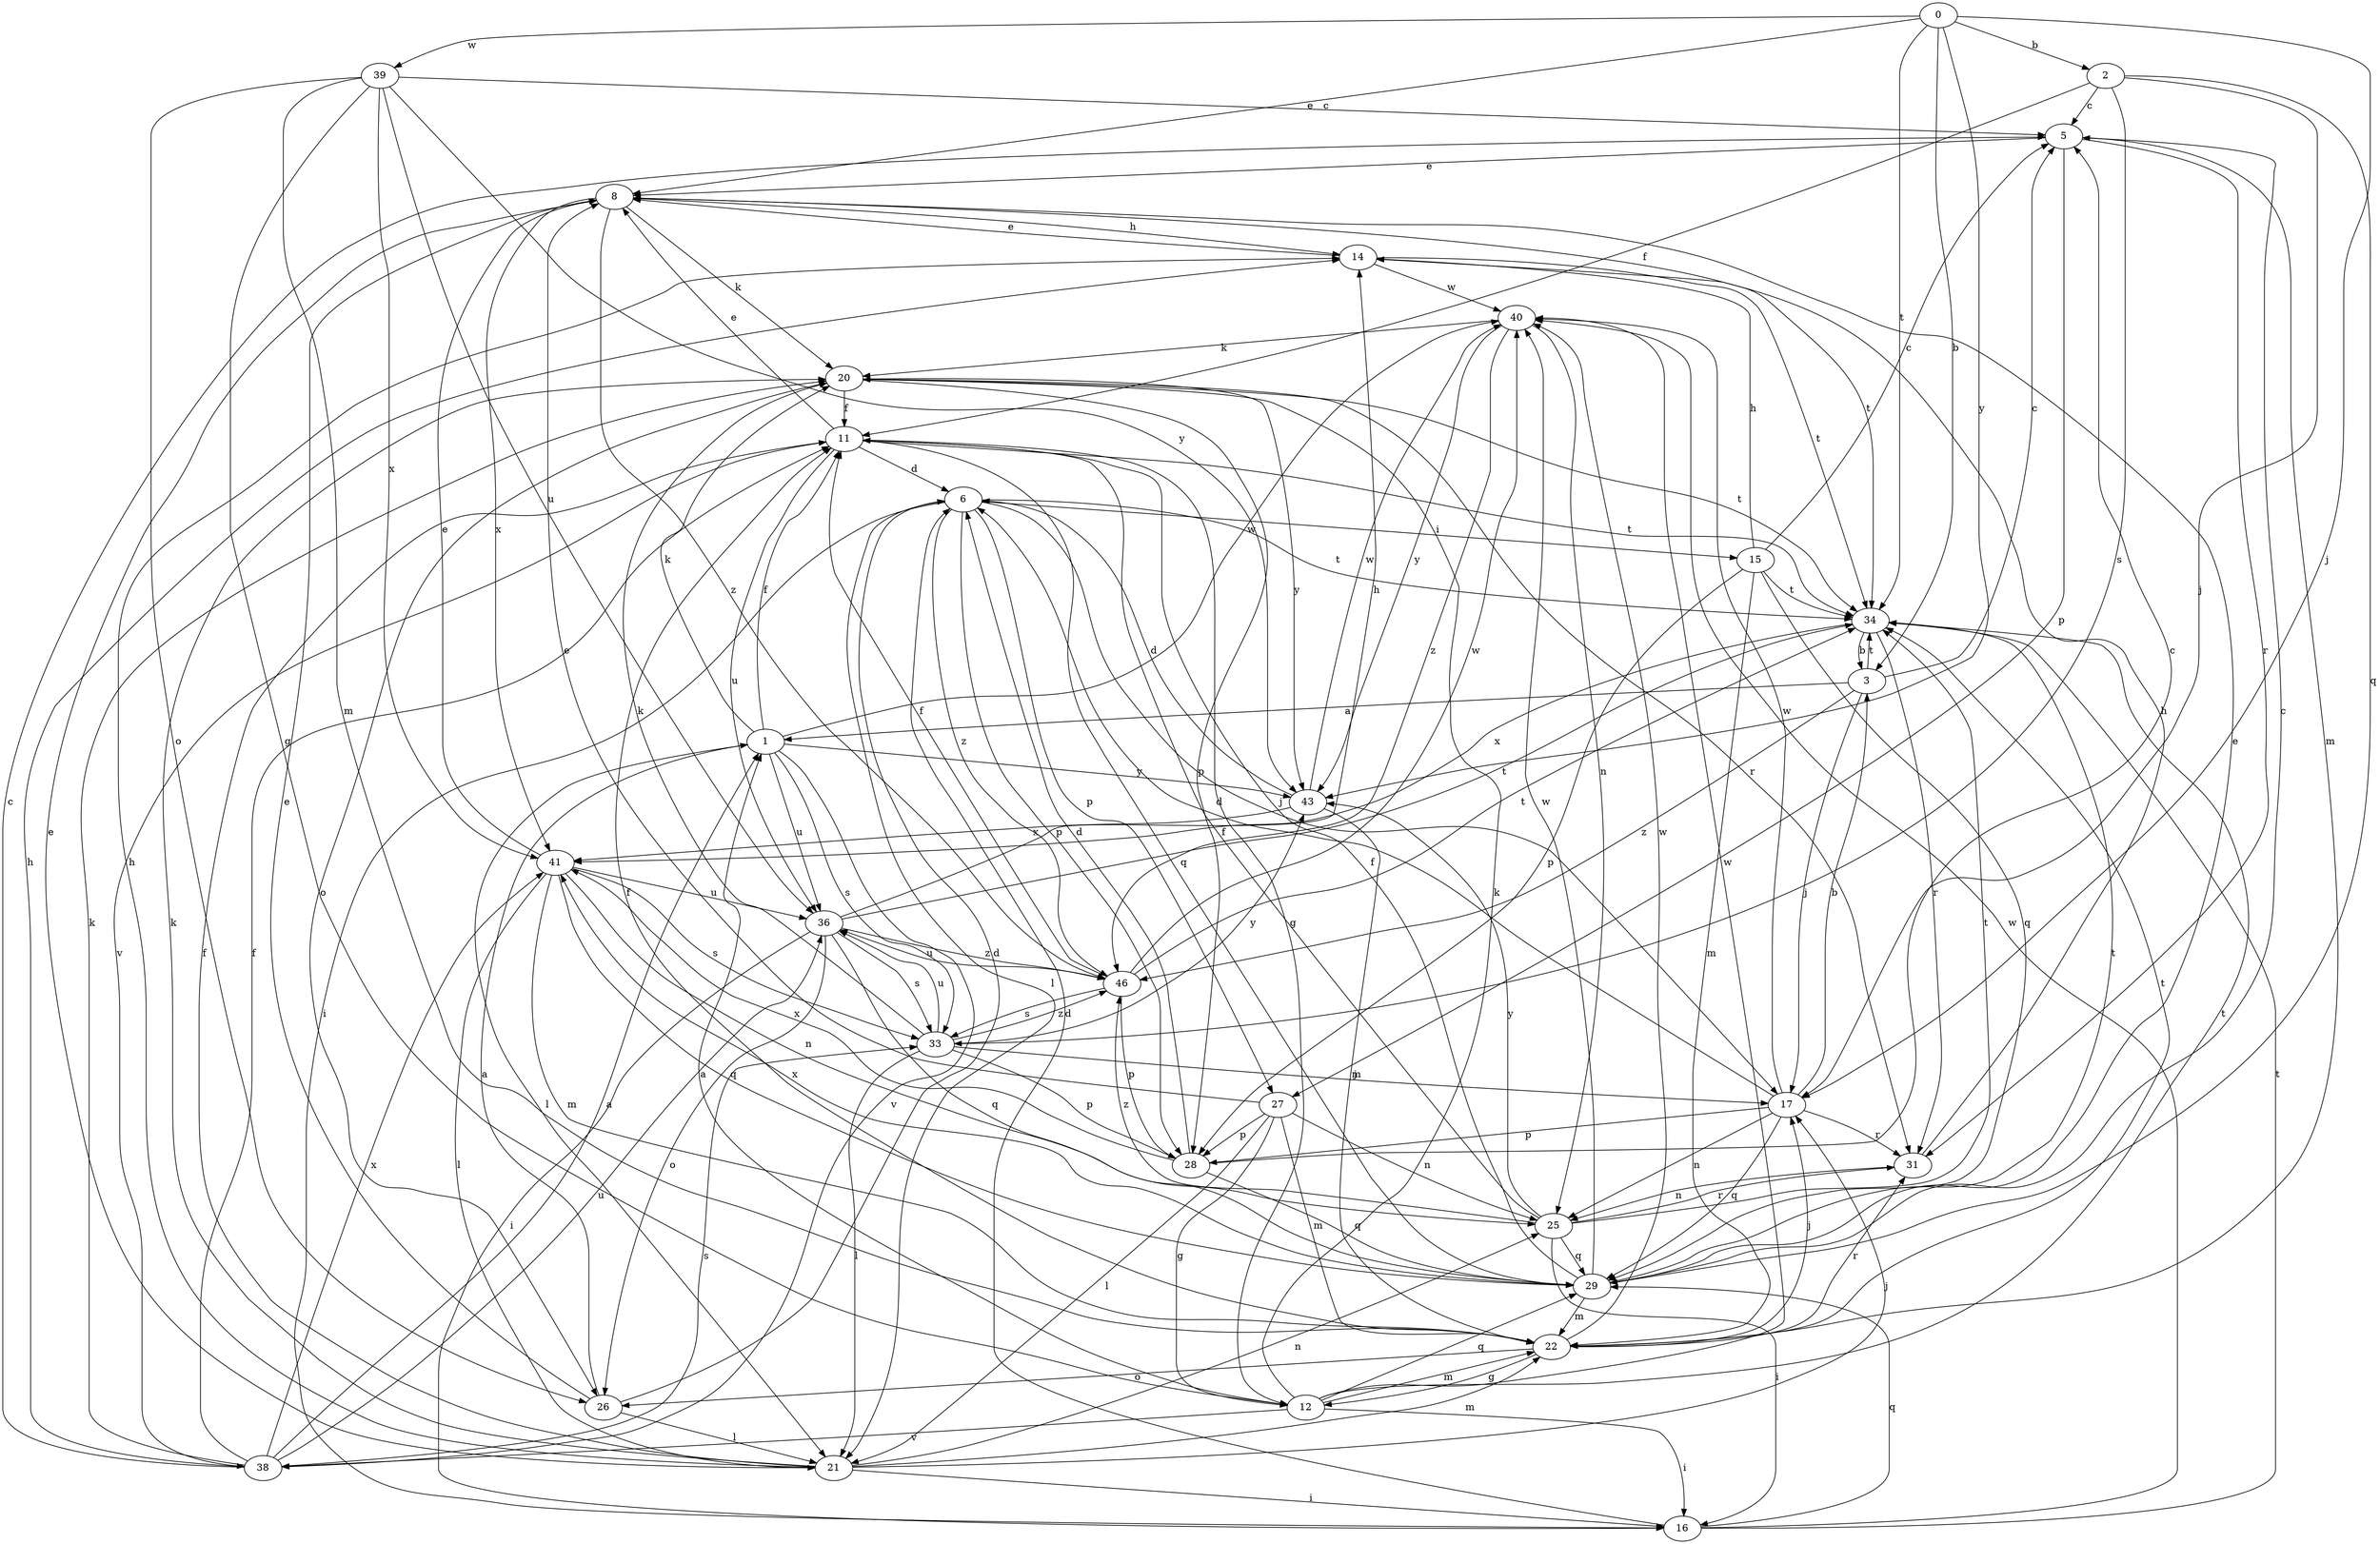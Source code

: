 strict digraph  {
0;
1;
2;
3;
5;
6;
8;
11;
12;
14;
15;
16;
17;
20;
21;
22;
25;
26;
27;
28;
29;
31;
33;
34;
36;
38;
39;
40;
41;
43;
46;
0 -> 2  [label=b];
0 -> 3  [label=b];
0 -> 8  [label=e];
0 -> 17  [label=j];
0 -> 34  [label=t];
0 -> 39  [label=w];
0 -> 43  [label=y];
1 -> 11  [label=f];
1 -> 20  [label=k];
1 -> 21  [label=l];
1 -> 33  [label=s];
1 -> 36  [label=u];
1 -> 38  [label=v];
1 -> 40  [label=w];
1 -> 43  [label=y];
2 -> 5  [label=c];
2 -> 11  [label=f];
2 -> 17  [label=j];
2 -> 29  [label=q];
2 -> 33  [label=s];
3 -> 1  [label=a];
3 -> 5  [label=c];
3 -> 17  [label=j];
3 -> 34  [label=t];
3 -> 46  [label=z];
5 -> 8  [label=e];
5 -> 22  [label=m];
5 -> 27  [label=p];
5 -> 31  [label=r];
6 -> 15  [label=i];
6 -> 16  [label=i];
6 -> 17  [label=j];
6 -> 21  [label=l];
6 -> 27  [label=p];
6 -> 28  [label=p];
6 -> 34  [label=t];
6 -> 46  [label=z];
8 -> 14  [label=h];
8 -> 20  [label=k];
8 -> 34  [label=t];
8 -> 41  [label=x];
8 -> 46  [label=z];
11 -> 6  [label=d];
11 -> 8  [label=e];
11 -> 12  [label=g];
11 -> 29  [label=q];
11 -> 34  [label=t];
11 -> 36  [label=u];
11 -> 38  [label=v];
12 -> 1  [label=a];
12 -> 16  [label=i];
12 -> 20  [label=k];
12 -> 22  [label=m];
12 -> 29  [label=q];
12 -> 34  [label=t];
12 -> 38  [label=v];
12 -> 40  [label=w];
14 -> 8  [label=e];
14 -> 34  [label=t];
14 -> 40  [label=w];
15 -> 5  [label=c];
15 -> 14  [label=h];
15 -> 22  [label=m];
15 -> 28  [label=p];
15 -> 29  [label=q];
15 -> 34  [label=t];
16 -> 6  [label=d];
16 -> 29  [label=q];
16 -> 34  [label=t];
16 -> 40  [label=w];
17 -> 3  [label=b];
17 -> 6  [label=d];
17 -> 25  [label=n];
17 -> 28  [label=p];
17 -> 29  [label=q];
17 -> 31  [label=r];
17 -> 40  [label=w];
20 -> 11  [label=f];
20 -> 26  [label=o];
20 -> 28  [label=p];
20 -> 31  [label=r];
20 -> 34  [label=t];
20 -> 43  [label=y];
21 -> 8  [label=e];
21 -> 11  [label=f];
21 -> 14  [label=h];
21 -> 16  [label=i];
21 -> 17  [label=j];
21 -> 20  [label=k];
21 -> 22  [label=m];
21 -> 25  [label=n];
22 -> 11  [label=f];
22 -> 12  [label=g];
22 -> 17  [label=j];
22 -> 26  [label=o];
22 -> 31  [label=r];
22 -> 34  [label=t];
22 -> 40  [label=w];
25 -> 11  [label=f];
25 -> 16  [label=i];
25 -> 29  [label=q];
25 -> 31  [label=r];
25 -> 34  [label=t];
25 -> 43  [label=y];
25 -> 46  [label=z];
26 -> 1  [label=a];
26 -> 6  [label=d];
26 -> 8  [label=e];
26 -> 21  [label=l];
27 -> 8  [label=e];
27 -> 12  [label=g];
27 -> 21  [label=l];
27 -> 22  [label=m];
27 -> 25  [label=n];
27 -> 28  [label=p];
28 -> 5  [label=c];
28 -> 6  [label=d];
28 -> 29  [label=q];
28 -> 41  [label=x];
29 -> 5  [label=c];
29 -> 8  [label=e];
29 -> 11  [label=f];
29 -> 22  [label=m];
29 -> 34  [label=t];
29 -> 40  [label=w];
29 -> 41  [label=x];
31 -> 14  [label=h];
31 -> 25  [label=n];
33 -> 17  [label=j];
33 -> 20  [label=k];
33 -> 21  [label=l];
33 -> 28  [label=p];
33 -> 36  [label=u];
33 -> 43  [label=y];
33 -> 46  [label=z];
34 -> 3  [label=b];
34 -> 31  [label=r];
34 -> 41  [label=x];
36 -> 14  [label=h];
36 -> 16  [label=i];
36 -> 26  [label=o];
36 -> 29  [label=q];
36 -> 33  [label=s];
36 -> 34  [label=t];
36 -> 46  [label=z];
38 -> 1  [label=a];
38 -> 5  [label=c];
38 -> 11  [label=f];
38 -> 14  [label=h];
38 -> 20  [label=k];
38 -> 33  [label=s];
38 -> 36  [label=u];
38 -> 41  [label=x];
39 -> 5  [label=c];
39 -> 12  [label=g];
39 -> 22  [label=m];
39 -> 26  [label=o];
39 -> 36  [label=u];
39 -> 41  [label=x];
39 -> 43  [label=y];
40 -> 20  [label=k];
40 -> 25  [label=n];
40 -> 43  [label=y];
40 -> 46  [label=z];
41 -> 8  [label=e];
41 -> 21  [label=l];
41 -> 22  [label=m];
41 -> 25  [label=n];
41 -> 29  [label=q];
41 -> 33  [label=s];
41 -> 36  [label=u];
43 -> 6  [label=d];
43 -> 22  [label=m];
43 -> 40  [label=w];
43 -> 41  [label=x];
46 -> 11  [label=f];
46 -> 28  [label=p];
46 -> 33  [label=s];
46 -> 34  [label=t];
46 -> 36  [label=u];
46 -> 40  [label=w];
}
